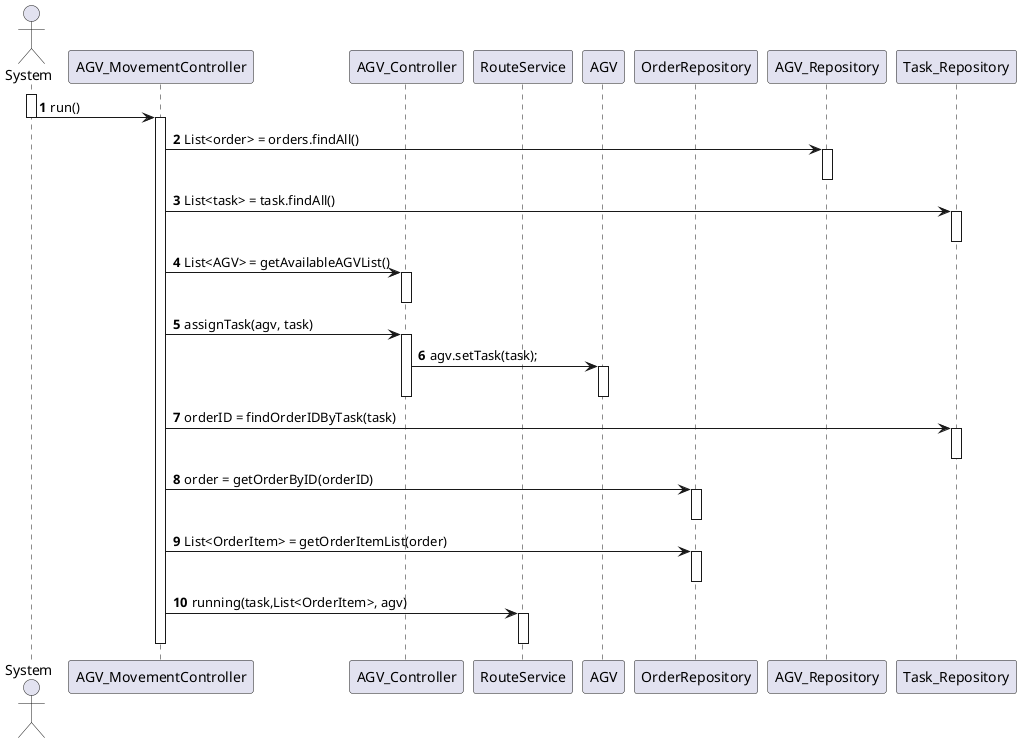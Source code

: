 @startuml
'https://plantuml.com/sequence-diagram
autonumber

actor "System" as SM

participant "AGV_MovementController" as CTR
participant "AGV_Controller" as ACTR
participant "RouteService" as RS

participant "AGV" as AGV

participant "OrderRepository" as OR
participant "AGV_Repository" as AGVR
participant "Task_Repository" as TR

activate SM
SM -> CTR : run()
deactivate SM

activate CTR

CTR -> AGVR : List<order> = orders.findAll()
activate AGVR
deactivate AGVR

CTR -> TR : List<task> = task.findAll()
activate TR
deactivate TR

CTR -> ACTR : List<AGV> = getAvailableAGVList()
activate ACTR
deactivate ACTR

CTR -> ACTR : assignTask(agv, task)
activate ACTR
ACTR -> AGV : agv.setTask(task);
activate AGV
deactivate AGV

deactivate ACTR

CTR -> TR : orderID = findOrderIDByTask(task)
activate TR
deactivate TR

CTR -> OR : order = getOrderByID(orderID)
activate OR
deactivate OR

CTR -> OR : List<OrderItem> = getOrderItemList(order)
activate OR
deactivate OR

CTR -> RS : running(task,List<OrderItem>, agv)
activate RS

deactivate RS


deactivate CTR


@enduml
